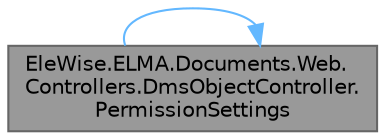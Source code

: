 digraph "EleWise.ELMA.Documents.Web.Controllers.DmsObjectController.PermissionSettings"
{
 // LATEX_PDF_SIZE
  bgcolor="transparent";
  edge [fontname=Helvetica,fontsize=10,labelfontname=Helvetica,labelfontsize=10];
  node [fontname=Helvetica,fontsize=10,shape=box,height=0.2,width=0.4];
  rankdir="LR";
  Node1 [id="Node000001",label="EleWise.ELMA.Documents.Web.\lControllers.DmsObjectController.\lPermissionSettings",height=0.2,width=0.4,color="gray40", fillcolor="grey60", style="filled", fontcolor="black",tooltip="Форма настройки привилегий для объекта документооборота"];
  Node1 -> Node1 [id="edge1_Node000001_Node000001",color="steelblue1",style="solid",tooltip=" "];
}

